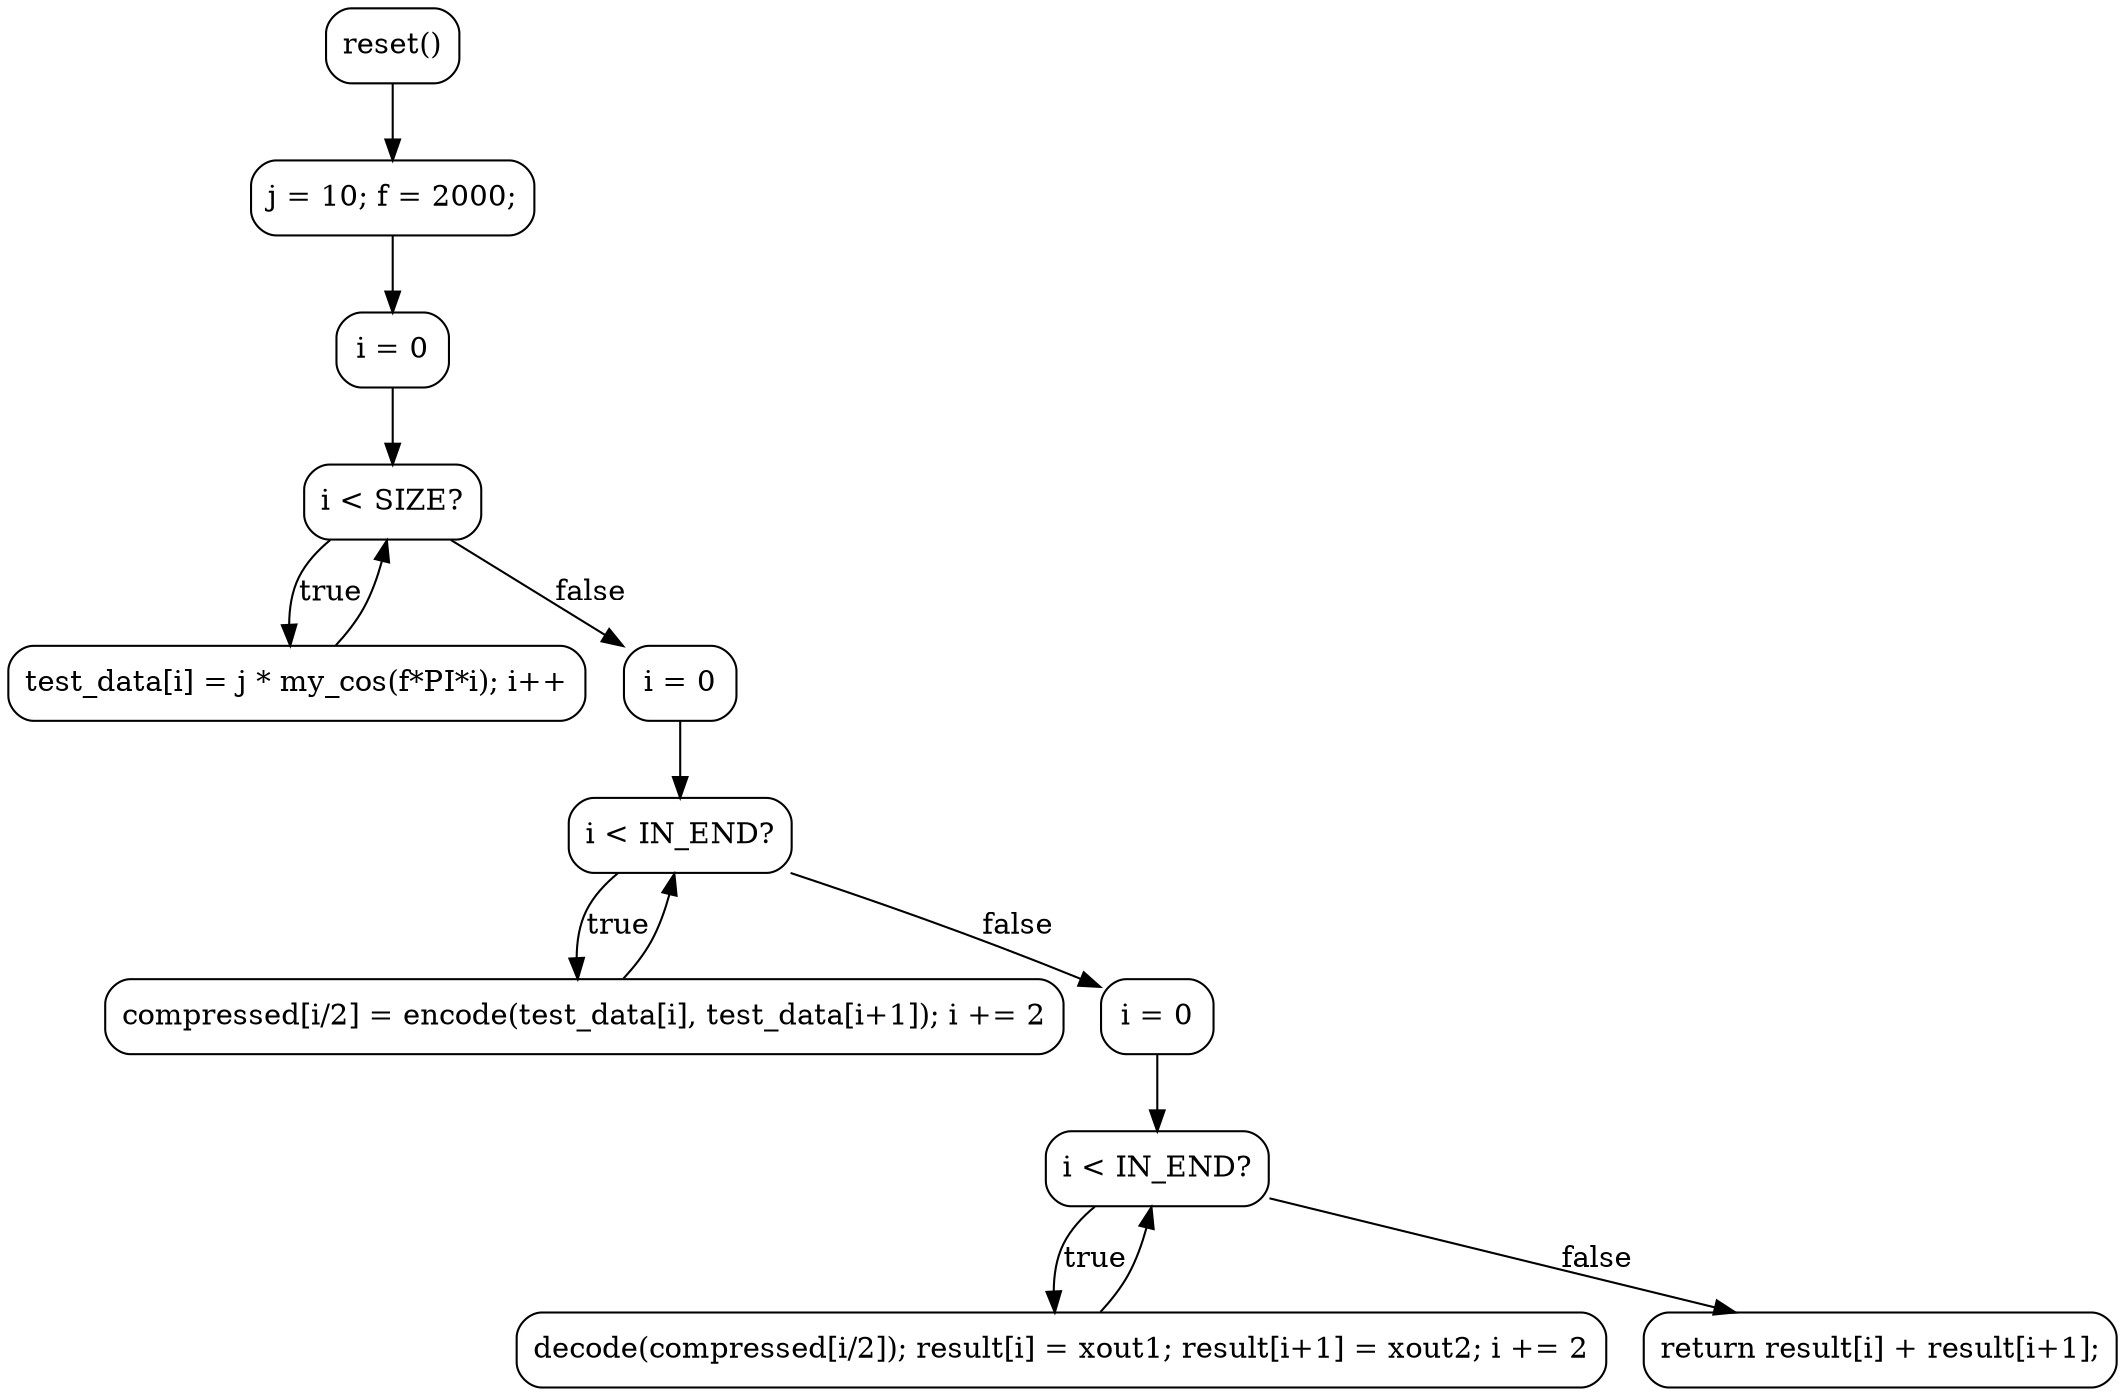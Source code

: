 digraph main_CFG {
    node [shape=box, style=rounded];
    N1 [label="reset()"];
    N2 [label="j = 10; f = 2000;"];
    N3 [label="i = 0"];
    N4 [label="i < SIZE?"];
    N5 [label="test_data[i] = j * my_cos(f*PI*i); i++"];
    N6 [label="i = 0"];
    N7 [label="i < IN_END?"];
    N8 [label="compressed[i/2] = encode(test_data[i], test_data[i+1]); i += 2"];
    N9 [label="i = 0"];
    N10 [label="i < IN_END?"];
    N11 [label="decode(compressed[i/2]); result[i] = xout1; result[i+1] = xout2; i += 2"];
    N12 [label="return result[i] + result[i+1];"];

    N1 -> N2;
    N2 -> N3;
    N3 -> N4;
    N4 -> N5 [label="true"];
    N5 -> N4;
    N4 -> N6 [label="false"];
    N6 -> N7;
    N7 -> N8 [label="true"];
    N8 -> N7;
    N7 -> N9 [label="false"];
    N9 -> N10;
    N10 -> N11 [label="true"];
    N11 -> N10;
    N10 -> N12 [label="false"];
}